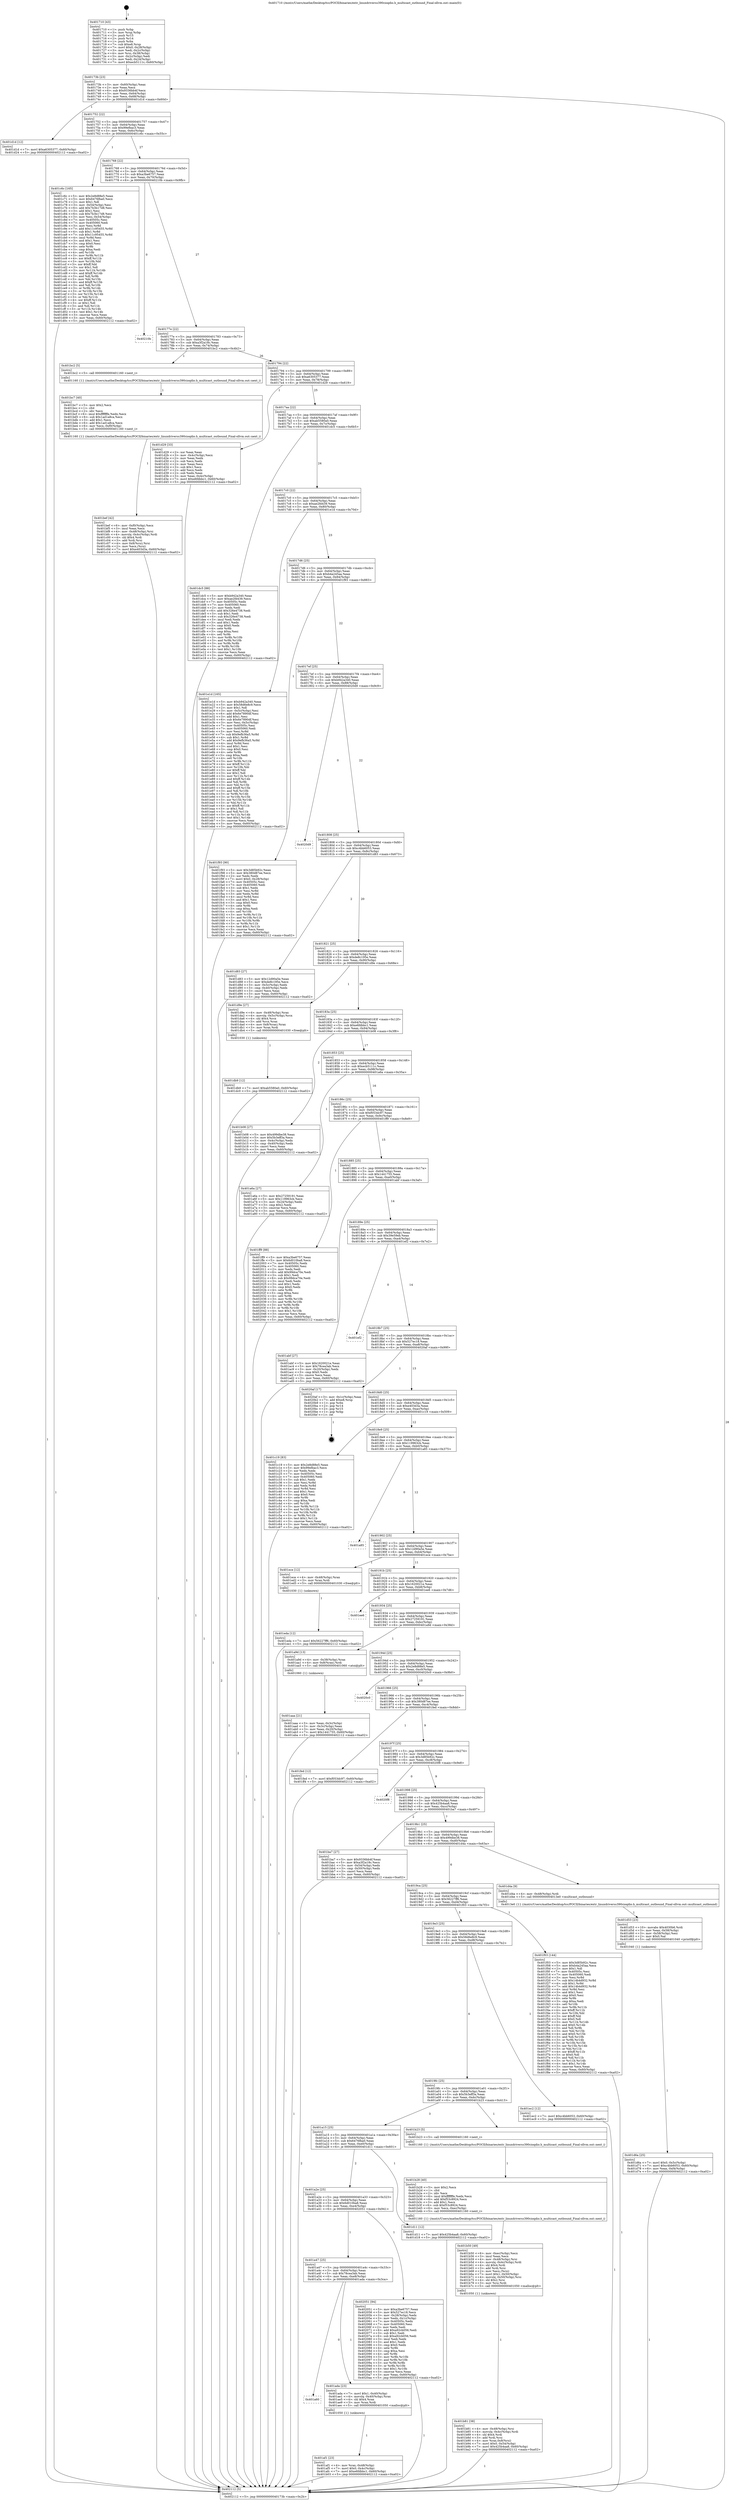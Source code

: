 digraph "0x401710" {
  label = "0x401710 (/mnt/c/Users/mathe/Desktop/tcc/POCII/binaries/extr_linuxdriverss390cioqdio.h_multicast_outbound_Final-ollvm.out::main(0))"
  labelloc = "t"
  node[shape=record]

  Entry [label="",width=0.3,height=0.3,shape=circle,fillcolor=black,style=filled]
  "0x40173b" [label="{
     0x40173b [23]\l
     | [instrs]\l
     &nbsp;&nbsp;0x40173b \<+3\>: mov -0x60(%rbp),%eax\l
     &nbsp;&nbsp;0x40173e \<+2\>: mov %eax,%ecx\l
     &nbsp;&nbsp;0x401740 \<+6\>: sub $0x9336bb4f,%ecx\l
     &nbsp;&nbsp;0x401746 \<+3\>: mov %eax,-0x64(%rbp)\l
     &nbsp;&nbsp;0x401749 \<+3\>: mov %ecx,-0x68(%rbp)\l
     &nbsp;&nbsp;0x40174c \<+6\>: je 0000000000401d1d \<main+0x60d\>\l
  }"]
  "0x401d1d" [label="{
     0x401d1d [12]\l
     | [instrs]\l
     &nbsp;&nbsp;0x401d1d \<+7\>: movl $0xa6305377,-0x60(%rbp)\l
     &nbsp;&nbsp;0x401d24 \<+5\>: jmp 0000000000402112 \<main+0xa02\>\l
  }"]
  "0x401752" [label="{
     0x401752 [22]\l
     | [instrs]\l
     &nbsp;&nbsp;0x401752 \<+5\>: jmp 0000000000401757 \<main+0x47\>\l
     &nbsp;&nbsp;0x401757 \<+3\>: mov -0x64(%rbp),%eax\l
     &nbsp;&nbsp;0x40175a \<+5\>: sub $0x99efbac3,%eax\l
     &nbsp;&nbsp;0x40175f \<+3\>: mov %eax,-0x6c(%rbp)\l
     &nbsp;&nbsp;0x401762 \<+6\>: je 0000000000401c6c \<main+0x55c\>\l
  }"]
  Exit [label="",width=0.3,height=0.3,shape=circle,fillcolor=black,style=filled,peripheries=2]
  "0x401c6c" [label="{
     0x401c6c [165]\l
     | [instrs]\l
     &nbsp;&nbsp;0x401c6c \<+5\>: mov $0x2e8d88e5,%eax\l
     &nbsp;&nbsp;0x401c71 \<+5\>: mov $0x6476fba0,%ecx\l
     &nbsp;&nbsp;0x401c76 \<+2\>: mov $0x1,%dl\l
     &nbsp;&nbsp;0x401c78 \<+3\>: mov -0x54(%rbp),%esi\l
     &nbsp;&nbsp;0x401c7b \<+6\>: add $0x7b3b17d8,%esi\l
     &nbsp;&nbsp;0x401c81 \<+3\>: add $0x1,%esi\l
     &nbsp;&nbsp;0x401c84 \<+6\>: sub $0x7b3b17d8,%esi\l
     &nbsp;&nbsp;0x401c8a \<+3\>: mov %esi,-0x54(%rbp)\l
     &nbsp;&nbsp;0x401c8d \<+7\>: mov 0x40505c,%esi\l
     &nbsp;&nbsp;0x401c94 \<+7\>: mov 0x405060,%edi\l
     &nbsp;&nbsp;0x401c9b \<+3\>: mov %esi,%r8d\l
     &nbsp;&nbsp;0x401c9e \<+7\>: add $0x11c95455,%r8d\l
     &nbsp;&nbsp;0x401ca5 \<+4\>: sub $0x1,%r8d\l
     &nbsp;&nbsp;0x401ca9 \<+7\>: sub $0x11c95455,%r8d\l
     &nbsp;&nbsp;0x401cb0 \<+4\>: imul %r8d,%esi\l
     &nbsp;&nbsp;0x401cb4 \<+3\>: and $0x1,%esi\l
     &nbsp;&nbsp;0x401cb7 \<+3\>: cmp $0x0,%esi\l
     &nbsp;&nbsp;0x401cba \<+4\>: sete %r9b\l
     &nbsp;&nbsp;0x401cbe \<+3\>: cmp $0xa,%edi\l
     &nbsp;&nbsp;0x401cc1 \<+4\>: setl %r10b\l
     &nbsp;&nbsp;0x401cc5 \<+3\>: mov %r9b,%r11b\l
     &nbsp;&nbsp;0x401cc8 \<+4\>: xor $0xff,%r11b\l
     &nbsp;&nbsp;0x401ccc \<+3\>: mov %r10b,%bl\l
     &nbsp;&nbsp;0x401ccf \<+3\>: xor $0xff,%bl\l
     &nbsp;&nbsp;0x401cd2 \<+3\>: xor $0x1,%dl\l
     &nbsp;&nbsp;0x401cd5 \<+3\>: mov %r11b,%r14b\l
     &nbsp;&nbsp;0x401cd8 \<+4\>: and $0xff,%r14b\l
     &nbsp;&nbsp;0x401cdc \<+3\>: and %dl,%r9b\l
     &nbsp;&nbsp;0x401cdf \<+3\>: mov %bl,%r15b\l
     &nbsp;&nbsp;0x401ce2 \<+4\>: and $0xff,%r15b\l
     &nbsp;&nbsp;0x401ce6 \<+3\>: and %dl,%r10b\l
     &nbsp;&nbsp;0x401ce9 \<+3\>: or %r9b,%r14b\l
     &nbsp;&nbsp;0x401cec \<+3\>: or %r10b,%r15b\l
     &nbsp;&nbsp;0x401cef \<+3\>: xor %r15b,%r14b\l
     &nbsp;&nbsp;0x401cf2 \<+3\>: or %bl,%r11b\l
     &nbsp;&nbsp;0x401cf5 \<+4\>: xor $0xff,%r11b\l
     &nbsp;&nbsp;0x401cf9 \<+3\>: or $0x1,%dl\l
     &nbsp;&nbsp;0x401cfc \<+3\>: and %dl,%r11b\l
     &nbsp;&nbsp;0x401cff \<+3\>: or %r11b,%r14b\l
     &nbsp;&nbsp;0x401d02 \<+4\>: test $0x1,%r14b\l
     &nbsp;&nbsp;0x401d06 \<+3\>: cmovne %ecx,%eax\l
     &nbsp;&nbsp;0x401d09 \<+3\>: mov %eax,-0x60(%rbp)\l
     &nbsp;&nbsp;0x401d0c \<+5\>: jmp 0000000000402112 \<main+0xa02\>\l
  }"]
  "0x401768" [label="{
     0x401768 [22]\l
     | [instrs]\l
     &nbsp;&nbsp;0x401768 \<+5\>: jmp 000000000040176d \<main+0x5d\>\l
     &nbsp;&nbsp;0x40176d \<+3\>: mov -0x64(%rbp),%eax\l
     &nbsp;&nbsp;0x401770 \<+5\>: sub $0xa3be6757,%eax\l
     &nbsp;&nbsp;0x401775 \<+3\>: mov %eax,-0x70(%rbp)\l
     &nbsp;&nbsp;0x401778 \<+6\>: je 000000000040210b \<main+0x9fb\>\l
  }"]
  "0x401eda" [label="{
     0x401eda [12]\l
     | [instrs]\l
     &nbsp;&nbsp;0x401eda \<+7\>: movl $0x56227ff6,-0x60(%rbp)\l
     &nbsp;&nbsp;0x401ee1 \<+5\>: jmp 0000000000402112 \<main+0xa02\>\l
  }"]
  "0x40210b" [label="{
     0x40210b\l
  }", style=dashed]
  "0x40177e" [label="{
     0x40177e [22]\l
     | [instrs]\l
     &nbsp;&nbsp;0x40177e \<+5\>: jmp 0000000000401783 \<main+0x73\>\l
     &nbsp;&nbsp;0x401783 \<+3\>: mov -0x64(%rbp),%eax\l
     &nbsp;&nbsp;0x401786 \<+5\>: sub $0xa3f2a18c,%eax\l
     &nbsp;&nbsp;0x40178b \<+3\>: mov %eax,-0x74(%rbp)\l
     &nbsp;&nbsp;0x40178e \<+6\>: je 0000000000401bc2 \<main+0x4b2\>\l
  }"]
  "0x401db9" [label="{
     0x401db9 [12]\l
     | [instrs]\l
     &nbsp;&nbsp;0x401db9 \<+7\>: movl $0xab5580a0,-0x60(%rbp)\l
     &nbsp;&nbsp;0x401dc0 \<+5\>: jmp 0000000000402112 \<main+0xa02\>\l
  }"]
  "0x401bc2" [label="{
     0x401bc2 [5]\l
     | [instrs]\l
     &nbsp;&nbsp;0x401bc2 \<+5\>: call 0000000000401160 \<next_i\>\l
     | [calls]\l
     &nbsp;&nbsp;0x401160 \{1\} (/mnt/c/Users/mathe/Desktop/tcc/POCII/binaries/extr_linuxdriverss390cioqdio.h_multicast_outbound_Final-ollvm.out::next_i)\l
  }"]
  "0x401794" [label="{
     0x401794 [22]\l
     | [instrs]\l
     &nbsp;&nbsp;0x401794 \<+5\>: jmp 0000000000401799 \<main+0x89\>\l
     &nbsp;&nbsp;0x401799 \<+3\>: mov -0x64(%rbp),%eax\l
     &nbsp;&nbsp;0x40179c \<+5\>: sub $0xa6305377,%eax\l
     &nbsp;&nbsp;0x4017a1 \<+3\>: mov %eax,-0x78(%rbp)\l
     &nbsp;&nbsp;0x4017a4 \<+6\>: je 0000000000401d29 \<main+0x619\>\l
  }"]
  "0x401d6a" [label="{
     0x401d6a [25]\l
     | [instrs]\l
     &nbsp;&nbsp;0x401d6a \<+7\>: movl $0x0,-0x5c(%rbp)\l
     &nbsp;&nbsp;0x401d71 \<+7\>: movl $0xc4bb6053,-0x60(%rbp)\l
     &nbsp;&nbsp;0x401d78 \<+6\>: mov %eax,-0xf4(%rbp)\l
     &nbsp;&nbsp;0x401d7e \<+5\>: jmp 0000000000402112 \<main+0xa02\>\l
  }"]
  "0x401d29" [label="{
     0x401d29 [33]\l
     | [instrs]\l
     &nbsp;&nbsp;0x401d29 \<+2\>: xor %eax,%eax\l
     &nbsp;&nbsp;0x401d2b \<+3\>: mov -0x4c(%rbp),%ecx\l
     &nbsp;&nbsp;0x401d2e \<+2\>: mov %eax,%edx\l
     &nbsp;&nbsp;0x401d30 \<+2\>: sub %ecx,%edx\l
     &nbsp;&nbsp;0x401d32 \<+2\>: mov %eax,%ecx\l
     &nbsp;&nbsp;0x401d34 \<+3\>: sub $0x1,%ecx\l
     &nbsp;&nbsp;0x401d37 \<+2\>: add %ecx,%edx\l
     &nbsp;&nbsp;0x401d39 \<+2\>: sub %edx,%eax\l
     &nbsp;&nbsp;0x401d3b \<+3\>: mov %eax,-0x4c(%rbp)\l
     &nbsp;&nbsp;0x401d3e \<+7\>: movl $0xe6fdbbc1,-0x60(%rbp)\l
     &nbsp;&nbsp;0x401d45 \<+5\>: jmp 0000000000402112 \<main+0xa02\>\l
  }"]
  "0x4017aa" [label="{
     0x4017aa [22]\l
     | [instrs]\l
     &nbsp;&nbsp;0x4017aa \<+5\>: jmp 00000000004017af \<main+0x9f\>\l
     &nbsp;&nbsp;0x4017af \<+3\>: mov -0x64(%rbp),%eax\l
     &nbsp;&nbsp;0x4017b2 \<+5\>: sub $0xab5580a0,%eax\l
     &nbsp;&nbsp;0x4017b7 \<+3\>: mov %eax,-0x7c(%rbp)\l
     &nbsp;&nbsp;0x4017ba \<+6\>: je 0000000000401dc5 \<main+0x6b5\>\l
  }"]
  "0x401d53" [label="{
     0x401d53 [23]\l
     | [instrs]\l
     &nbsp;&nbsp;0x401d53 \<+10\>: movabs $0x4030b6,%rdi\l
     &nbsp;&nbsp;0x401d5d \<+3\>: mov %eax,-0x58(%rbp)\l
     &nbsp;&nbsp;0x401d60 \<+3\>: mov -0x58(%rbp),%esi\l
     &nbsp;&nbsp;0x401d63 \<+2\>: mov $0x0,%al\l
     &nbsp;&nbsp;0x401d65 \<+5\>: call 0000000000401040 \<printf@plt\>\l
     | [calls]\l
     &nbsp;&nbsp;0x401040 \{1\} (unknown)\l
  }"]
  "0x401dc5" [label="{
     0x401dc5 [88]\l
     | [instrs]\l
     &nbsp;&nbsp;0x401dc5 \<+5\>: mov $0xb942a340,%eax\l
     &nbsp;&nbsp;0x401dca \<+5\>: mov $0xae2fd439,%ecx\l
     &nbsp;&nbsp;0x401dcf \<+7\>: mov 0x40505c,%edx\l
     &nbsp;&nbsp;0x401dd6 \<+7\>: mov 0x405060,%esi\l
     &nbsp;&nbsp;0x401ddd \<+2\>: mov %edx,%edi\l
     &nbsp;&nbsp;0x401ddf \<+6\>: add $0x326e4738,%edi\l
     &nbsp;&nbsp;0x401de5 \<+3\>: sub $0x1,%edi\l
     &nbsp;&nbsp;0x401de8 \<+6\>: sub $0x326e4738,%edi\l
     &nbsp;&nbsp;0x401dee \<+3\>: imul %edi,%edx\l
     &nbsp;&nbsp;0x401df1 \<+3\>: and $0x1,%edx\l
     &nbsp;&nbsp;0x401df4 \<+3\>: cmp $0x0,%edx\l
     &nbsp;&nbsp;0x401df7 \<+4\>: sete %r8b\l
     &nbsp;&nbsp;0x401dfb \<+3\>: cmp $0xa,%esi\l
     &nbsp;&nbsp;0x401dfe \<+4\>: setl %r9b\l
     &nbsp;&nbsp;0x401e02 \<+3\>: mov %r8b,%r10b\l
     &nbsp;&nbsp;0x401e05 \<+3\>: and %r9b,%r10b\l
     &nbsp;&nbsp;0x401e08 \<+3\>: xor %r9b,%r8b\l
     &nbsp;&nbsp;0x401e0b \<+3\>: or %r8b,%r10b\l
     &nbsp;&nbsp;0x401e0e \<+4\>: test $0x1,%r10b\l
     &nbsp;&nbsp;0x401e12 \<+3\>: cmovne %ecx,%eax\l
     &nbsp;&nbsp;0x401e15 \<+3\>: mov %eax,-0x60(%rbp)\l
     &nbsp;&nbsp;0x401e18 \<+5\>: jmp 0000000000402112 \<main+0xa02\>\l
  }"]
  "0x4017c0" [label="{
     0x4017c0 [22]\l
     | [instrs]\l
     &nbsp;&nbsp;0x4017c0 \<+5\>: jmp 00000000004017c5 \<main+0xb5\>\l
     &nbsp;&nbsp;0x4017c5 \<+3\>: mov -0x64(%rbp),%eax\l
     &nbsp;&nbsp;0x4017c8 \<+5\>: sub $0xae2fd439,%eax\l
     &nbsp;&nbsp;0x4017cd \<+3\>: mov %eax,-0x80(%rbp)\l
     &nbsp;&nbsp;0x4017d0 \<+6\>: je 0000000000401e1d \<main+0x70d\>\l
  }"]
  "0x401bef" [label="{
     0x401bef [42]\l
     | [instrs]\l
     &nbsp;&nbsp;0x401bef \<+6\>: mov -0xf0(%rbp),%ecx\l
     &nbsp;&nbsp;0x401bf5 \<+3\>: imul %eax,%ecx\l
     &nbsp;&nbsp;0x401bf8 \<+4\>: mov -0x48(%rbp),%rsi\l
     &nbsp;&nbsp;0x401bfc \<+4\>: movslq -0x4c(%rbp),%rdi\l
     &nbsp;&nbsp;0x401c00 \<+4\>: shl $0x4,%rdi\l
     &nbsp;&nbsp;0x401c04 \<+3\>: add %rdi,%rsi\l
     &nbsp;&nbsp;0x401c07 \<+4\>: mov 0x8(%rsi),%rsi\l
     &nbsp;&nbsp;0x401c0b \<+2\>: mov %ecx,(%rsi)\l
     &nbsp;&nbsp;0x401c0d \<+7\>: movl $0xe403d3a,-0x60(%rbp)\l
     &nbsp;&nbsp;0x401c14 \<+5\>: jmp 0000000000402112 \<main+0xa02\>\l
  }"]
  "0x401e1d" [label="{
     0x401e1d [165]\l
     | [instrs]\l
     &nbsp;&nbsp;0x401e1d \<+5\>: mov $0xb942a340,%eax\l
     &nbsp;&nbsp;0x401e22 \<+5\>: mov $0x58d6e8c9,%ecx\l
     &nbsp;&nbsp;0x401e27 \<+2\>: mov $0x1,%dl\l
     &nbsp;&nbsp;0x401e29 \<+3\>: mov -0x5c(%rbp),%esi\l
     &nbsp;&nbsp;0x401e2c \<+6\>: add $0x6e7890df,%esi\l
     &nbsp;&nbsp;0x401e32 \<+3\>: add $0x1,%esi\l
     &nbsp;&nbsp;0x401e35 \<+6\>: sub $0x6e7890df,%esi\l
     &nbsp;&nbsp;0x401e3b \<+3\>: mov %esi,-0x5c(%rbp)\l
     &nbsp;&nbsp;0x401e3e \<+7\>: mov 0x40505c,%esi\l
     &nbsp;&nbsp;0x401e45 \<+7\>: mov 0x405060,%edi\l
     &nbsp;&nbsp;0x401e4c \<+3\>: mov %esi,%r8d\l
     &nbsp;&nbsp;0x401e4f \<+7\>: sub $0x9efb36a5,%r8d\l
     &nbsp;&nbsp;0x401e56 \<+4\>: sub $0x1,%r8d\l
     &nbsp;&nbsp;0x401e5a \<+7\>: add $0x9efb36a5,%r8d\l
     &nbsp;&nbsp;0x401e61 \<+4\>: imul %r8d,%esi\l
     &nbsp;&nbsp;0x401e65 \<+3\>: and $0x1,%esi\l
     &nbsp;&nbsp;0x401e68 \<+3\>: cmp $0x0,%esi\l
     &nbsp;&nbsp;0x401e6b \<+4\>: sete %r9b\l
     &nbsp;&nbsp;0x401e6f \<+3\>: cmp $0xa,%edi\l
     &nbsp;&nbsp;0x401e72 \<+4\>: setl %r10b\l
     &nbsp;&nbsp;0x401e76 \<+3\>: mov %r9b,%r11b\l
     &nbsp;&nbsp;0x401e79 \<+4\>: xor $0xff,%r11b\l
     &nbsp;&nbsp;0x401e7d \<+3\>: mov %r10b,%bl\l
     &nbsp;&nbsp;0x401e80 \<+3\>: xor $0xff,%bl\l
     &nbsp;&nbsp;0x401e83 \<+3\>: xor $0x1,%dl\l
     &nbsp;&nbsp;0x401e86 \<+3\>: mov %r11b,%r14b\l
     &nbsp;&nbsp;0x401e89 \<+4\>: and $0xff,%r14b\l
     &nbsp;&nbsp;0x401e8d \<+3\>: and %dl,%r9b\l
     &nbsp;&nbsp;0x401e90 \<+3\>: mov %bl,%r15b\l
     &nbsp;&nbsp;0x401e93 \<+4\>: and $0xff,%r15b\l
     &nbsp;&nbsp;0x401e97 \<+3\>: and %dl,%r10b\l
     &nbsp;&nbsp;0x401e9a \<+3\>: or %r9b,%r14b\l
     &nbsp;&nbsp;0x401e9d \<+3\>: or %r10b,%r15b\l
     &nbsp;&nbsp;0x401ea0 \<+3\>: xor %r15b,%r14b\l
     &nbsp;&nbsp;0x401ea3 \<+3\>: or %bl,%r11b\l
     &nbsp;&nbsp;0x401ea6 \<+4\>: xor $0xff,%r11b\l
     &nbsp;&nbsp;0x401eaa \<+3\>: or $0x1,%dl\l
     &nbsp;&nbsp;0x401ead \<+3\>: and %dl,%r11b\l
     &nbsp;&nbsp;0x401eb0 \<+3\>: or %r11b,%r14b\l
     &nbsp;&nbsp;0x401eb3 \<+4\>: test $0x1,%r14b\l
     &nbsp;&nbsp;0x401eb7 \<+3\>: cmovne %ecx,%eax\l
     &nbsp;&nbsp;0x401eba \<+3\>: mov %eax,-0x60(%rbp)\l
     &nbsp;&nbsp;0x401ebd \<+5\>: jmp 0000000000402112 \<main+0xa02\>\l
  }"]
  "0x4017d6" [label="{
     0x4017d6 [25]\l
     | [instrs]\l
     &nbsp;&nbsp;0x4017d6 \<+5\>: jmp 00000000004017db \<main+0xcb\>\l
     &nbsp;&nbsp;0x4017db \<+3\>: mov -0x64(%rbp),%eax\l
     &nbsp;&nbsp;0x4017de \<+5\>: sub $0xb4a245aa,%eax\l
     &nbsp;&nbsp;0x4017e3 \<+6\>: mov %eax,-0x84(%rbp)\l
     &nbsp;&nbsp;0x4017e9 \<+6\>: je 0000000000401f93 \<main+0x883\>\l
  }"]
  "0x401bc7" [label="{
     0x401bc7 [40]\l
     | [instrs]\l
     &nbsp;&nbsp;0x401bc7 \<+5\>: mov $0x2,%ecx\l
     &nbsp;&nbsp;0x401bcc \<+1\>: cltd\l
     &nbsp;&nbsp;0x401bcd \<+2\>: idiv %ecx\l
     &nbsp;&nbsp;0x401bcf \<+6\>: imul $0xfffffffe,%edx,%ecx\l
     &nbsp;&nbsp;0x401bd5 \<+6\>: sub $0x1ad1a8ca,%ecx\l
     &nbsp;&nbsp;0x401bdb \<+3\>: add $0x1,%ecx\l
     &nbsp;&nbsp;0x401bde \<+6\>: add $0x1ad1a8ca,%ecx\l
     &nbsp;&nbsp;0x401be4 \<+6\>: mov %ecx,-0xf0(%rbp)\l
     &nbsp;&nbsp;0x401bea \<+5\>: call 0000000000401160 \<next_i\>\l
     | [calls]\l
     &nbsp;&nbsp;0x401160 \{1\} (/mnt/c/Users/mathe/Desktop/tcc/POCII/binaries/extr_linuxdriverss390cioqdio.h_multicast_outbound_Final-ollvm.out::next_i)\l
  }"]
  "0x401f93" [label="{
     0x401f93 [90]\l
     | [instrs]\l
     &nbsp;&nbsp;0x401f93 \<+5\>: mov $0x3d85b92c,%eax\l
     &nbsp;&nbsp;0x401f98 \<+5\>: mov $0x380d87ee,%ecx\l
     &nbsp;&nbsp;0x401f9d \<+2\>: xor %edx,%edx\l
     &nbsp;&nbsp;0x401f9f \<+7\>: movl $0x0,-0x28(%rbp)\l
     &nbsp;&nbsp;0x401fa6 \<+7\>: mov 0x40505c,%esi\l
     &nbsp;&nbsp;0x401fad \<+7\>: mov 0x405060,%edi\l
     &nbsp;&nbsp;0x401fb4 \<+3\>: sub $0x1,%edx\l
     &nbsp;&nbsp;0x401fb7 \<+3\>: mov %esi,%r8d\l
     &nbsp;&nbsp;0x401fba \<+3\>: add %edx,%r8d\l
     &nbsp;&nbsp;0x401fbd \<+4\>: imul %r8d,%esi\l
     &nbsp;&nbsp;0x401fc1 \<+3\>: and $0x1,%esi\l
     &nbsp;&nbsp;0x401fc4 \<+3\>: cmp $0x0,%esi\l
     &nbsp;&nbsp;0x401fc7 \<+4\>: sete %r9b\l
     &nbsp;&nbsp;0x401fcb \<+3\>: cmp $0xa,%edi\l
     &nbsp;&nbsp;0x401fce \<+4\>: setl %r10b\l
     &nbsp;&nbsp;0x401fd2 \<+3\>: mov %r9b,%r11b\l
     &nbsp;&nbsp;0x401fd5 \<+3\>: and %r10b,%r11b\l
     &nbsp;&nbsp;0x401fd8 \<+3\>: xor %r10b,%r9b\l
     &nbsp;&nbsp;0x401fdb \<+3\>: or %r9b,%r11b\l
     &nbsp;&nbsp;0x401fde \<+4\>: test $0x1,%r11b\l
     &nbsp;&nbsp;0x401fe2 \<+3\>: cmovne %ecx,%eax\l
     &nbsp;&nbsp;0x401fe5 \<+3\>: mov %eax,-0x60(%rbp)\l
     &nbsp;&nbsp;0x401fe8 \<+5\>: jmp 0000000000402112 \<main+0xa02\>\l
  }"]
  "0x4017ef" [label="{
     0x4017ef [25]\l
     | [instrs]\l
     &nbsp;&nbsp;0x4017ef \<+5\>: jmp 00000000004017f4 \<main+0xe4\>\l
     &nbsp;&nbsp;0x4017f4 \<+3\>: mov -0x64(%rbp),%eax\l
     &nbsp;&nbsp;0x4017f7 \<+5\>: sub $0xb942a340,%eax\l
     &nbsp;&nbsp;0x4017fc \<+6\>: mov %eax,-0x88(%rbp)\l
     &nbsp;&nbsp;0x401802 \<+6\>: je 00000000004020d9 \<main+0x9c9\>\l
  }"]
  "0x401b81" [label="{
     0x401b81 [38]\l
     | [instrs]\l
     &nbsp;&nbsp;0x401b81 \<+4\>: mov -0x48(%rbp),%rsi\l
     &nbsp;&nbsp;0x401b85 \<+4\>: movslq -0x4c(%rbp),%rdi\l
     &nbsp;&nbsp;0x401b89 \<+4\>: shl $0x4,%rdi\l
     &nbsp;&nbsp;0x401b8d \<+3\>: add %rdi,%rsi\l
     &nbsp;&nbsp;0x401b90 \<+4\>: mov %rax,0x8(%rsi)\l
     &nbsp;&nbsp;0x401b94 \<+7\>: movl $0x0,-0x54(%rbp)\l
     &nbsp;&nbsp;0x401b9b \<+7\>: movl $0x425b4aa8,-0x60(%rbp)\l
     &nbsp;&nbsp;0x401ba2 \<+5\>: jmp 0000000000402112 \<main+0xa02\>\l
  }"]
  "0x4020d9" [label="{
     0x4020d9\l
  }", style=dashed]
  "0x401808" [label="{
     0x401808 [25]\l
     | [instrs]\l
     &nbsp;&nbsp;0x401808 \<+5\>: jmp 000000000040180d \<main+0xfd\>\l
     &nbsp;&nbsp;0x40180d \<+3\>: mov -0x64(%rbp),%eax\l
     &nbsp;&nbsp;0x401810 \<+5\>: sub $0xc4bb6053,%eax\l
     &nbsp;&nbsp;0x401815 \<+6\>: mov %eax,-0x8c(%rbp)\l
     &nbsp;&nbsp;0x40181b \<+6\>: je 0000000000401d83 \<main+0x673\>\l
  }"]
  "0x401b50" [label="{
     0x401b50 [49]\l
     | [instrs]\l
     &nbsp;&nbsp;0x401b50 \<+6\>: mov -0xec(%rbp),%ecx\l
     &nbsp;&nbsp;0x401b56 \<+3\>: imul %eax,%ecx\l
     &nbsp;&nbsp;0x401b59 \<+4\>: mov -0x48(%rbp),%rsi\l
     &nbsp;&nbsp;0x401b5d \<+4\>: movslq -0x4c(%rbp),%rdi\l
     &nbsp;&nbsp;0x401b61 \<+4\>: shl $0x4,%rdi\l
     &nbsp;&nbsp;0x401b65 \<+3\>: add %rdi,%rsi\l
     &nbsp;&nbsp;0x401b68 \<+2\>: mov %ecx,(%rsi)\l
     &nbsp;&nbsp;0x401b6a \<+7\>: movl $0x1,-0x50(%rbp)\l
     &nbsp;&nbsp;0x401b71 \<+4\>: movslq -0x50(%rbp),%rsi\l
     &nbsp;&nbsp;0x401b75 \<+4\>: shl $0x2,%rsi\l
     &nbsp;&nbsp;0x401b79 \<+3\>: mov %rsi,%rdi\l
     &nbsp;&nbsp;0x401b7c \<+5\>: call 0000000000401050 \<malloc@plt\>\l
     | [calls]\l
     &nbsp;&nbsp;0x401050 \{1\} (unknown)\l
  }"]
  "0x401d83" [label="{
     0x401d83 [27]\l
     | [instrs]\l
     &nbsp;&nbsp;0x401d83 \<+5\>: mov $0x12d90a5e,%eax\l
     &nbsp;&nbsp;0x401d88 \<+5\>: mov $0xde8c195e,%ecx\l
     &nbsp;&nbsp;0x401d8d \<+3\>: mov -0x5c(%rbp),%edx\l
     &nbsp;&nbsp;0x401d90 \<+3\>: cmp -0x40(%rbp),%edx\l
     &nbsp;&nbsp;0x401d93 \<+3\>: cmovl %ecx,%eax\l
     &nbsp;&nbsp;0x401d96 \<+3\>: mov %eax,-0x60(%rbp)\l
     &nbsp;&nbsp;0x401d99 \<+5\>: jmp 0000000000402112 \<main+0xa02\>\l
  }"]
  "0x401821" [label="{
     0x401821 [25]\l
     | [instrs]\l
     &nbsp;&nbsp;0x401821 \<+5\>: jmp 0000000000401826 \<main+0x116\>\l
     &nbsp;&nbsp;0x401826 \<+3\>: mov -0x64(%rbp),%eax\l
     &nbsp;&nbsp;0x401829 \<+5\>: sub $0xde8c195e,%eax\l
     &nbsp;&nbsp;0x40182e \<+6\>: mov %eax,-0x90(%rbp)\l
     &nbsp;&nbsp;0x401834 \<+6\>: je 0000000000401d9e \<main+0x68e\>\l
  }"]
  "0x401b28" [label="{
     0x401b28 [40]\l
     | [instrs]\l
     &nbsp;&nbsp;0x401b28 \<+5\>: mov $0x2,%ecx\l
     &nbsp;&nbsp;0x401b2d \<+1\>: cltd\l
     &nbsp;&nbsp;0x401b2e \<+2\>: idiv %ecx\l
     &nbsp;&nbsp;0x401b30 \<+6\>: imul $0xfffffffe,%edx,%ecx\l
     &nbsp;&nbsp;0x401b36 \<+6\>: add $0xf53c8924,%ecx\l
     &nbsp;&nbsp;0x401b3c \<+3\>: add $0x1,%ecx\l
     &nbsp;&nbsp;0x401b3f \<+6\>: sub $0xf53c8924,%ecx\l
     &nbsp;&nbsp;0x401b45 \<+6\>: mov %ecx,-0xec(%rbp)\l
     &nbsp;&nbsp;0x401b4b \<+5\>: call 0000000000401160 \<next_i\>\l
     | [calls]\l
     &nbsp;&nbsp;0x401160 \{1\} (/mnt/c/Users/mathe/Desktop/tcc/POCII/binaries/extr_linuxdriverss390cioqdio.h_multicast_outbound_Final-ollvm.out::next_i)\l
  }"]
  "0x401d9e" [label="{
     0x401d9e [27]\l
     | [instrs]\l
     &nbsp;&nbsp;0x401d9e \<+4\>: mov -0x48(%rbp),%rax\l
     &nbsp;&nbsp;0x401da2 \<+4\>: movslq -0x5c(%rbp),%rcx\l
     &nbsp;&nbsp;0x401da6 \<+4\>: shl $0x4,%rcx\l
     &nbsp;&nbsp;0x401daa \<+3\>: add %rcx,%rax\l
     &nbsp;&nbsp;0x401dad \<+4\>: mov 0x8(%rax),%rax\l
     &nbsp;&nbsp;0x401db1 \<+3\>: mov %rax,%rdi\l
     &nbsp;&nbsp;0x401db4 \<+5\>: call 0000000000401030 \<free@plt\>\l
     | [calls]\l
     &nbsp;&nbsp;0x401030 \{1\} (unknown)\l
  }"]
  "0x40183a" [label="{
     0x40183a [25]\l
     | [instrs]\l
     &nbsp;&nbsp;0x40183a \<+5\>: jmp 000000000040183f \<main+0x12f\>\l
     &nbsp;&nbsp;0x40183f \<+3\>: mov -0x64(%rbp),%eax\l
     &nbsp;&nbsp;0x401842 \<+5\>: sub $0xe6fdbbc1,%eax\l
     &nbsp;&nbsp;0x401847 \<+6\>: mov %eax,-0x94(%rbp)\l
     &nbsp;&nbsp;0x40184d \<+6\>: je 0000000000401b08 \<main+0x3f8\>\l
  }"]
  "0x401af1" [label="{
     0x401af1 [23]\l
     | [instrs]\l
     &nbsp;&nbsp;0x401af1 \<+4\>: mov %rax,-0x48(%rbp)\l
     &nbsp;&nbsp;0x401af5 \<+7\>: movl $0x0,-0x4c(%rbp)\l
     &nbsp;&nbsp;0x401afc \<+7\>: movl $0xe6fdbbc1,-0x60(%rbp)\l
     &nbsp;&nbsp;0x401b03 \<+5\>: jmp 0000000000402112 \<main+0xa02\>\l
  }"]
  "0x401b08" [label="{
     0x401b08 [27]\l
     | [instrs]\l
     &nbsp;&nbsp;0x401b08 \<+5\>: mov $0x499dbe38,%eax\l
     &nbsp;&nbsp;0x401b0d \<+5\>: mov $0x5b3eff3a,%ecx\l
     &nbsp;&nbsp;0x401b12 \<+3\>: mov -0x4c(%rbp),%edx\l
     &nbsp;&nbsp;0x401b15 \<+3\>: cmp -0x40(%rbp),%edx\l
     &nbsp;&nbsp;0x401b18 \<+3\>: cmovl %ecx,%eax\l
     &nbsp;&nbsp;0x401b1b \<+3\>: mov %eax,-0x60(%rbp)\l
     &nbsp;&nbsp;0x401b1e \<+5\>: jmp 0000000000402112 \<main+0xa02\>\l
  }"]
  "0x401853" [label="{
     0x401853 [25]\l
     | [instrs]\l
     &nbsp;&nbsp;0x401853 \<+5\>: jmp 0000000000401858 \<main+0x148\>\l
     &nbsp;&nbsp;0x401858 \<+3\>: mov -0x64(%rbp),%eax\l
     &nbsp;&nbsp;0x40185b \<+5\>: sub $0xecb5111c,%eax\l
     &nbsp;&nbsp;0x401860 \<+6\>: mov %eax,-0x98(%rbp)\l
     &nbsp;&nbsp;0x401866 \<+6\>: je 0000000000401a6a \<main+0x35a\>\l
  }"]
  "0x401a60" [label="{
     0x401a60\l
  }", style=dashed]
  "0x401a6a" [label="{
     0x401a6a [27]\l
     | [instrs]\l
     &nbsp;&nbsp;0x401a6a \<+5\>: mov $0x27259191,%eax\l
     &nbsp;&nbsp;0x401a6f \<+5\>: mov $0x119963cb,%ecx\l
     &nbsp;&nbsp;0x401a74 \<+3\>: mov -0x24(%rbp),%edx\l
     &nbsp;&nbsp;0x401a77 \<+3\>: cmp $0x2,%edx\l
     &nbsp;&nbsp;0x401a7a \<+3\>: cmovne %ecx,%eax\l
     &nbsp;&nbsp;0x401a7d \<+3\>: mov %eax,-0x60(%rbp)\l
     &nbsp;&nbsp;0x401a80 \<+5\>: jmp 0000000000402112 \<main+0xa02\>\l
  }"]
  "0x40186c" [label="{
     0x40186c [25]\l
     | [instrs]\l
     &nbsp;&nbsp;0x40186c \<+5\>: jmp 0000000000401871 \<main+0x161\>\l
     &nbsp;&nbsp;0x401871 \<+3\>: mov -0x64(%rbp),%eax\l
     &nbsp;&nbsp;0x401874 \<+5\>: sub $0xf053dc97,%eax\l
     &nbsp;&nbsp;0x401879 \<+6\>: mov %eax,-0x9c(%rbp)\l
     &nbsp;&nbsp;0x40187f \<+6\>: je 0000000000401ff9 \<main+0x8e9\>\l
  }"]
  "0x402112" [label="{
     0x402112 [5]\l
     | [instrs]\l
     &nbsp;&nbsp;0x402112 \<+5\>: jmp 000000000040173b \<main+0x2b\>\l
  }"]
  "0x401710" [label="{
     0x401710 [43]\l
     | [instrs]\l
     &nbsp;&nbsp;0x401710 \<+1\>: push %rbp\l
     &nbsp;&nbsp;0x401711 \<+3\>: mov %rsp,%rbp\l
     &nbsp;&nbsp;0x401714 \<+2\>: push %r15\l
     &nbsp;&nbsp;0x401716 \<+2\>: push %r14\l
     &nbsp;&nbsp;0x401718 \<+1\>: push %rbx\l
     &nbsp;&nbsp;0x401719 \<+7\>: sub $0xe8,%rsp\l
     &nbsp;&nbsp;0x401720 \<+7\>: movl $0x0,-0x28(%rbp)\l
     &nbsp;&nbsp;0x401727 \<+3\>: mov %edi,-0x2c(%rbp)\l
     &nbsp;&nbsp;0x40172a \<+4\>: mov %rsi,-0x38(%rbp)\l
     &nbsp;&nbsp;0x40172e \<+3\>: mov -0x2c(%rbp),%edi\l
     &nbsp;&nbsp;0x401731 \<+3\>: mov %edi,-0x24(%rbp)\l
     &nbsp;&nbsp;0x401734 \<+7\>: movl $0xecb5111c,-0x60(%rbp)\l
  }"]
  "0x401ada" [label="{
     0x401ada [23]\l
     | [instrs]\l
     &nbsp;&nbsp;0x401ada \<+7\>: movl $0x1,-0x40(%rbp)\l
     &nbsp;&nbsp;0x401ae1 \<+4\>: movslq -0x40(%rbp),%rax\l
     &nbsp;&nbsp;0x401ae5 \<+4\>: shl $0x4,%rax\l
     &nbsp;&nbsp;0x401ae9 \<+3\>: mov %rax,%rdi\l
     &nbsp;&nbsp;0x401aec \<+5\>: call 0000000000401050 \<malloc@plt\>\l
     | [calls]\l
     &nbsp;&nbsp;0x401050 \{1\} (unknown)\l
  }"]
  "0x401ff9" [label="{
     0x401ff9 [88]\l
     | [instrs]\l
     &nbsp;&nbsp;0x401ff9 \<+5\>: mov $0xa3be6757,%eax\l
     &nbsp;&nbsp;0x401ffe \<+5\>: mov $0x6d010ba8,%ecx\l
     &nbsp;&nbsp;0x402003 \<+7\>: mov 0x40505c,%edx\l
     &nbsp;&nbsp;0x40200a \<+7\>: mov 0x405060,%esi\l
     &nbsp;&nbsp;0x402011 \<+2\>: mov %edx,%edi\l
     &nbsp;&nbsp;0x402013 \<+6\>: add $0x99dca70e,%edi\l
     &nbsp;&nbsp;0x402019 \<+3\>: sub $0x1,%edi\l
     &nbsp;&nbsp;0x40201c \<+6\>: sub $0x99dca70e,%edi\l
     &nbsp;&nbsp;0x402022 \<+3\>: imul %edi,%edx\l
     &nbsp;&nbsp;0x402025 \<+3\>: and $0x1,%edx\l
     &nbsp;&nbsp;0x402028 \<+3\>: cmp $0x0,%edx\l
     &nbsp;&nbsp;0x40202b \<+4\>: sete %r8b\l
     &nbsp;&nbsp;0x40202f \<+3\>: cmp $0xa,%esi\l
     &nbsp;&nbsp;0x402032 \<+4\>: setl %r9b\l
     &nbsp;&nbsp;0x402036 \<+3\>: mov %r8b,%r10b\l
     &nbsp;&nbsp;0x402039 \<+3\>: and %r9b,%r10b\l
     &nbsp;&nbsp;0x40203c \<+3\>: xor %r9b,%r8b\l
     &nbsp;&nbsp;0x40203f \<+3\>: or %r8b,%r10b\l
     &nbsp;&nbsp;0x402042 \<+4\>: test $0x1,%r10b\l
     &nbsp;&nbsp;0x402046 \<+3\>: cmovne %ecx,%eax\l
     &nbsp;&nbsp;0x402049 \<+3\>: mov %eax,-0x60(%rbp)\l
     &nbsp;&nbsp;0x40204c \<+5\>: jmp 0000000000402112 \<main+0xa02\>\l
  }"]
  "0x401885" [label="{
     0x401885 [25]\l
     | [instrs]\l
     &nbsp;&nbsp;0x401885 \<+5\>: jmp 000000000040188a \<main+0x17a\>\l
     &nbsp;&nbsp;0x40188a \<+3\>: mov -0x64(%rbp),%eax\l
     &nbsp;&nbsp;0x40188d \<+5\>: sub $0x1441755,%eax\l
     &nbsp;&nbsp;0x401892 \<+6\>: mov %eax,-0xa0(%rbp)\l
     &nbsp;&nbsp;0x401898 \<+6\>: je 0000000000401abf \<main+0x3af\>\l
  }"]
  "0x401a47" [label="{
     0x401a47 [25]\l
     | [instrs]\l
     &nbsp;&nbsp;0x401a47 \<+5\>: jmp 0000000000401a4c \<main+0x33c\>\l
     &nbsp;&nbsp;0x401a4c \<+3\>: mov -0x64(%rbp),%eax\l
     &nbsp;&nbsp;0x401a4f \<+5\>: sub $0x78cea3ab,%eax\l
     &nbsp;&nbsp;0x401a54 \<+6\>: mov %eax,-0xe8(%rbp)\l
     &nbsp;&nbsp;0x401a5a \<+6\>: je 0000000000401ada \<main+0x3ca\>\l
  }"]
  "0x401abf" [label="{
     0x401abf [27]\l
     | [instrs]\l
     &nbsp;&nbsp;0x401abf \<+5\>: mov $0x1620021e,%eax\l
     &nbsp;&nbsp;0x401ac4 \<+5\>: mov $0x78cea3ab,%ecx\l
     &nbsp;&nbsp;0x401ac9 \<+3\>: mov -0x20(%rbp),%edx\l
     &nbsp;&nbsp;0x401acc \<+3\>: cmp $0x0,%edx\l
     &nbsp;&nbsp;0x401acf \<+3\>: cmove %ecx,%eax\l
     &nbsp;&nbsp;0x401ad2 \<+3\>: mov %eax,-0x60(%rbp)\l
     &nbsp;&nbsp;0x401ad5 \<+5\>: jmp 0000000000402112 \<main+0xa02\>\l
  }"]
  "0x40189e" [label="{
     0x40189e [25]\l
     | [instrs]\l
     &nbsp;&nbsp;0x40189e \<+5\>: jmp 00000000004018a3 \<main+0x193\>\l
     &nbsp;&nbsp;0x4018a3 \<+3\>: mov -0x64(%rbp),%eax\l
     &nbsp;&nbsp;0x4018a6 \<+5\>: sub $0x39e59eb,%eax\l
     &nbsp;&nbsp;0x4018ab \<+6\>: mov %eax,-0xa4(%rbp)\l
     &nbsp;&nbsp;0x4018b1 \<+6\>: je 0000000000401ef2 \<main+0x7e2\>\l
  }"]
  "0x402051" [label="{
     0x402051 [94]\l
     | [instrs]\l
     &nbsp;&nbsp;0x402051 \<+5\>: mov $0xa3be6757,%eax\l
     &nbsp;&nbsp;0x402056 \<+5\>: mov $0x527ec18,%ecx\l
     &nbsp;&nbsp;0x40205b \<+3\>: mov -0x28(%rbp),%edx\l
     &nbsp;&nbsp;0x40205e \<+3\>: mov %edx,-0x1c(%rbp)\l
     &nbsp;&nbsp;0x402061 \<+7\>: mov 0x40505c,%edx\l
     &nbsp;&nbsp;0x402068 \<+7\>: mov 0x405060,%esi\l
     &nbsp;&nbsp;0x40206f \<+2\>: mov %edx,%edi\l
     &nbsp;&nbsp;0x402071 \<+6\>: add $0xa92cb056,%edi\l
     &nbsp;&nbsp;0x402077 \<+3\>: sub $0x1,%edi\l
     &nbsp;&nbsp;0x40207a \<+6\>: sub $0xa92cb056,%edi\l
     &nbsp;&nbsp;0x402080 \<+3\>: imul %edi,%edx\l
     &nbsp;&nbsp;0x402083 \<+3\>: and $0x1,%edx\l
     &nbsp;&nbsp;0x402086 \<+3\>: cmp $0x0,%edx\l
     &nbsp;&nbsp;0x402089 \<+4\>: sete %r8b\l
     &nbsp;&nbsp;0x40208d \<+3\>: cmp $0xa,%esi\l
     &nbsp;&nbsp;0x402090 \<+4\>: setl %r9b\l
     &nbsp;&nbsp;0x402094 \<+3\>: mov %r8b,%r10b\l
     &nbsp;&nbsp;0x402097 \<+3\>: and %r9b,%r10b\l
     &nbsp;&nbsp;0x40209a \<+3\>: xor %r9b,%r8b\l
     &nbsp;&nbsp;0x40209d \<+3\>: or %r8b,%r10b\l
     &nbsp;&nbsp;0x4020a0 \<+4\>: test $0x1,%r10b\l
     &nbsp;&nbsp;0x4020a4 \<+3\>: cmovne %ecx,%eax\l
     &nbsp;&nbsp;0x4020a7 \<+3\>: mov %eax,-0x60(%rbp)\l
     &nbsp;&nbsp;0x4020aa \<+5\>: jmp 0000000000402112 \<main+0xa02\>\l
  }"]
  "0x401ef2" [label="{
     0x401ef2\l
  }", style=dashed]
  "0x4018b7" [label="{
     0x4018b7 [25]\l
     | [instrs]\l
     &nbsp;&nbsp;0x4018b7 \<+5\>: jmp 00000000004018bc \<main+0x1ac\>\l
     &nbsp;&nbsp;0x4018bc \<+3\>: mov -0x64(%rbp),%eax\l
     &nbsp;&nbsp;0x4018bf \<+5\>: sub $0x527ec18,%eax\l
     &nbsp;&nbsp;0x4018c4 \<+6\>: mov %eax,-0xa8(%rbp)\l
     &nbsp;&nbsp;0x4018ca \<+6\>: je 00000000004020af \<main+0x99f\>\l
  }"]
  "0x401a2e" [label="{
     0x401a2e [25]\l
     | [instrs]\l
     &nbsp;&nbsp;0x401a2e \<+5\>: jmp 0000000000401a33 \<main+0x323\>\l
     &nbsp;&nbsp;0x401a33 \<+3\>: mov -0x64(%rbp),%eax\l
     &nbsp;&nbsp;0x401a36 \<+5\>: sub $0x6d010ba8,%eax\l
     &nbsp;&nbsp;0x401a3b \<+6\>: mov %eax,-0xe4(%rbp)\l
     &nbsp;&nbsp;0x401a41 \<+6\>: je 0000000000402051 \<main+0x941\>\l
  }"]
  "0x4020af" [label="{
     0x4020af [17]\l
     | [instrs]\l
     &nbsp;&nbsp;0x4020af \<+3\>: mov -0x1c(%rbp),%eax\l
     &nbsp;&nbsp;0x4020b2 \<+7\>: add $0xe8,%rsp\l
     &nbsp;&nbsp;0x4020b9 \<+1\>: pop %rbx\l
     &nbsp;&nbsp;0x4020ba \<+2\>: pop %r14\l
     &nbsp;&nbsp;0x4020bc \<+2\>: pop %r15\l
     &nbsp;&nbsp;0x4020be \<+1\>: pop %rbp\l
     &nbsp;&nbsp;0x4020bf \<+1\>: ret\l
  }"]
  "0x4018d0" [label="{
     0x4018d0 [25]\l
     | [instrs]\l
     &nbsp;&nbsp;0x4018d0 \<+5\>: jmp 00000000004018d5 \<main+0x1c5\>\l
     &nbsp;&nbsp;0x4018d5 \<+3\>: mov -0x64(%rbp),%eax\l
     &nbsp;&nbsp;0x4018d8 \<+5\>: sub $0xe403d3a,%eax\l
     &nbsp;&nbsp;0x4018dd \<+6\>: mov %eax,-0xac(%rbp)\l
     &nbsp;&nbsp;0x4018e3 \<+6\>: je 0000000000401c19 \<main+0x509\>\l
  }"]
  "0x401d11" [label="{
     0x401d11 [12]\l
     | [instrs]\l
     &nbsp;&nbsp;0x401d11 \<+7\>: movl $0x425b4aa8,-0x60(%rbp)\l
     &nbsp;&nbsp;0x401d18 \<+5\>: jmp 0000000000402112 \<main+0xa02\>\l
  }"]
  "0x401c19" [label="{
     0x401c19 [83]\l
     | [instrs]\l
     &nbsp;&nbsp;0x401c19 \<+5\>: mov $0x2e8d88e5,%eax\l
     &nbsp;&nbsp;0x401c1e \<+5\>: mov $0x99efbac3,%ecx\l
     &nbsp;&nbsp;0x401c23 \<+2\>: xor %edx,%edx\l
     &nbsp;&nbsp;0x401c25 \<+7\>: mov 0x40505c,%esi\l
     &nbsp;&nbsp;0x401c2c \<+7\>: mov 0x405060,%edi\l
     &nbsp;&nbsp;0x401c33 \<+3\>: sub $0x1,%edx\l
     &nbsp;&nbsp;0x401c36 \<+3\>: mov %esi,%r8d\l
     &nbsp;&nbsp;0x401c39 \<+3\>: add %edx,%r8d\l
     &nbsp;&nbsp;0x401c3c \<+4\>: imul %r8d,%esi\l
     &nbsp;&nbsp;0x401c40 \<+3\>: and $0x1,%esi\l
     &nbsp;&nbsp;0x401c43 \<+3\>: cmp $0x0,%esi\l
     &nbsp;&nbsp;0x401c46 \<+4\>: sete %r9b\l
     &nbsp;&nbsp;0x401c4a \<+3\>: cmp $0xa,%edi\l
     &nbsp;&nbsp;0x401c4d \<+4\>: setl %r10b\l
     &nbsp;&nbsp;0x401c51 \<+3\>: mov %r9b,%r11b\l
     &nbsp;&nbsp;0x401c54 \<+3\>: and %r10b,%r11b\l
     &nbsp;&nbsp;0x401c57 \<+3\>: xor %r10b,%r9b\l
     &nbsp;&nbsp;0x401c5a \<+3\>: or %r9b,%r11b\l
     &nbsp;&nbsp;0x401c5d \<+4\>: test $0x1,%r11b\l
     &nbsp;&nbsp;0x401c61 \<+3\>: cmovne %ecx,%eax\l
     &nbsp;&nbsp;0x401c64 \<+3\>: mov %eax,-0x60(%rbp)\l
     &nbsp;&nbsp;0x401c67 \<+5\>: jmp 0000000000402112 \<main+0xa02\>\l
  }"]
  "0x4018e9" [label="{
     0x4018e9 [25]\l
     | [instrs]\l
     &nbsp;&nbsp;0x4018e9 \<+5\>: jmp 00000000004018ee \<main+0x1de\>\l
     &nbsp;&nbsp;0x4018ee \<+3\>: mov -0x64(%rbp),%eax\l
     &nbsp;&nbsp;0x4018f1 \<+5\>: sub $0x119963cb,%eax\l
     &nbsp;&nbsp;0x4018f6 \<+6\>: mov %eax,-0xb0(%rbp)\l
     &nbsp;&nbsp;0x4018fc \<+6\>: je 0000000000401a85 \<main+0x375\>\l
  }"]
  "0x401a15" [label="{
     0x401a15 [25]\l
     | [instrs]\l
     &nbsp;&nbsp;0x401a15 \<+5\>: jmp 0000000000401a1a \<main+0x30a\>\l
     &nbsp;&nbsp;0x401a1a \<+3\>: mov -0x64(%rbp),%eax\l
     &nbsp;&nbsp;0x401a1d \<+5\>: sub $0x6476fba0,%eax\l
     &nbsp;&nbsp;0x401a22 \<+6\>: mov %eax,-0xe0(%rbp)\l
     &nbsp;&nbsp;0x401a28 \<+6\>: je 0000000000401d11 \<main+0x601\>\l
  }"]
  "0x401a85" [label="{
     0x401a85\l
  }", style=dashed]
  "0x401902" [label="{
     0x401902 [25]\l
     | [instrs]\l
     &nbsp;&nbsp;0x401902 \<+5\>: jmp 0000000000401907 \<main+0x1f7\>\l
     &nbsp;&nbsp;0x401907 \<+3\>: mov -0x64(%rbp),%eax\l
     &nbsp;&nbsp;0x40190a \<+5\>: sub $0x12d90a5e,%eax\l
     &nbsp;&nbsp;0x40190f \<+6\>: mov %eax,-0xb4(%rbp)\l
     &nbsp;&nbsp;0x401915 \<+6\>: je 0000000000401ece \<main+0x7be\>\l
  }"]
  "0x401b23" [label="{
     0x401b23 [5]\l
     | [instrs]\l
     &nbsp;&nbsp;0x401b23 \<+5\>: call 0000000000401160 \<next_i\>\l
     | [calls]\l
     &nbsp;&nbsp;0x401160 \{1\} (/mnt/c/Users/mathe/Desktop/tcc/POCII/binaries/extr_linuxdriverss390cioqdio.h_multicast_outbound_Final-ollvm.out::next_i)\l
  }"]
  "0x401ece" [label="{
     0x401ece [12]\l
     | [instrs]\l
     &nbsp;&nbsp;0x401ece \<+4\>: mov -0x48(%rbp),%rax\l
     &nbsp;&nbsp;0x401ed2 \<+3\>: mov %rax,%rdi\l
     &nbsp;&nbsp;0x401ed5 \<+5\>: call 0000000000401030 \<free@plt\>\l
     | [calls]\l
     &nbsp;&nbsp;0x401030 \{1\} (unknown)\l
  }"]
  "0x40191b" [label="{
     0x40191b [25]\l
     | [instrs]\l
     &nbsp;&nbsp;0x40191b \<+5\>: jmp 0000000000401920 \<main+0x210\>\l
     &nbsp;&nbsp;0x401920 \<+3\>: mov -0x64(%rbp),%eax\l
     &nbsp;&nbsp;0x401923 \<+5\>: sub $0x1620021e,%eax\l
     &nbsp;&nbsp;0x401928 \<+6\>: mov %eax,-0xb8(%rbp)\l
     &nbsp;&nbsp;0x40192e \<+6\>: je 0000000000401ee6 \<main+0x7d6\>\l
  }"]
  "0x4019fc" [label="{
     0x4019fc [25]\l
     | [instrs]\l
     &nbsp;&nbsp;0x4019fc \<+5\>: jmp 0000000000401a01 \<main+0x2f1\>\l
     &nbsp;&nbsp;0x401a01 \<+3\>: mov -0x64(%rbp),%eax\l
     &nbsp;&nbsp;0x401a04 \<+5\>: sub $0x5b3eff3a,%eax\l
     &nbsp;&nbsp;0x401a09 \<+6\>: mov %eax,-0xdc(%rbp)\l
     &nbsp;&nbsp;0x401a0f \<+6\>: je 0000000000401b23 \<main+0x413\>\l
  }"]
  "0x401ee6" [label="{
     0x401ee6\l
  }", style=dashed]
  "0x401934" [label="{
     0x401934 [25]\l
     | [instrs]\l
     &nbsp;&nbsp;0x401934 \<+5\>: jmp 0000000000401939 \<main+0x229\>\l
     &nbsp;&nbsp;0x401939 \<+3\>: mov -0x64(%rbp),%eax\l
     &nbsp;&nbsp;0x40193c \<+5\>: sub $0x27259191,%eax\l
     &nbsp;&nbsp;0x401941 \<+6\>: mov %eax,-0xbc(%rbp)\l
     &nbsp;&nbsp;0x401947 \<+6\>: je 0000000000401a9d \<main+0x38d\>\l
  }"]
  "0x401ec2" [label="{
     0x401ec2 [12]\l
     | [instrs]\l
     &nbsp;&nbsp;0x401ec2 \<+7\>: movl $0xc4bb6053,-0x60(%rbp)\l
     &nbsp;&nbsp;0x401ec9 \<+5\>: jmp 0000000000402112 \<main+0xa02\>\l
  }"]
  "0x401a9d" [label="{
     0x401a9d [13]\l
     | [instrs]\l
     &nbsp;&nbsp;0x401a9d \<+4\>: mov -0x38(%rbp),%rax\l
     &nbsp;&nbsp;0x401aa1 \<+4\>: mov 0x8(%rax),%rdi\l
     &nbsp;&nbsp;0x401aa5 \<+5\>: call 0000000000401060 \<atoi@plt\>\l
     | [calls]\l
     &nbsp;&nbsp;0x401060 \{1\} (unknown)\l
  }"]
  "0x40194d" [label="{
     0x40194d [25]\l
     | [instrs]\l
     &nbsp;&nbsp;0x40194d \<+5\>: jmp 0000000000401952 \<main+0x242\>\l
     &nbsp;&nbsp;0x401952 \<+3\>: mov -0x64(%rbp),%eax\l
     &nbsp;&nbsp;0x401955 \<+5\>: sub $0x2e8d88e5,%eax\l
     &nbsp;&nbsp;0x40195a \<+6\>: mov %eax,-0xc0(%rbp)\l
     &nbsp;&nbsp;0x401960 \<+6\>: je 00000000004020c0 \<main+0x9b0\>\l
  }"]
  "0x401aaa" [label="{
     0x401aaa [21]\l
     | [instrs]\l
     &nbsp;&nbsp;0x401aaa \<+3\>: mov %eax,-0x3c(%rbp)\l
     &nbsp;&nbsp;0x401aad \<+3\>: mov -0x3c(%rbp),%eax\l
     &nbsp;&nbsp;0x401ab0 \<+3\>: mov %eax,-0x20(%rbp)\l
     &nbsp;&nbsp;0x401ab3 \<+7\>: movl $0x1441755,-0x60(%rbp)\l
     &nbsp;&nbsp;0x401aba \<+5\>: jmp 0000000000402112 \<main+0xa02\>\l
  }"]
  "0x4019e3" [label="{
     0x4019e3 [25]\l
     | [instrs]\l
     &nbsp;&nbsp;0x4019e3 \<+5\>: jmp 00000000004019e8 \<main+0x2d8\>\l
     &nbsp;&nbsp;0x4019e8 \<+3\>: mov -0x64(%rbp),%eax\l
     &nbsp;&nbsp;0x4019eb \<+5\>: sub $0x58d6e8c9,%eax\l
     &nbsp;&nbsp;0x4019f0 \<+6\>: mov %eax,-0xd8(%rbp)\l
     &nbsp;&nbsp;0x4019f6 \<+6\>: je 0000000000401ec2 \<main+0x7b2\>\l
  }"]
  "0x4020c0" [label="{
     0x4020c0\l
  }", style=dashed]
  "0x401966" [label="{
     0x401966 [25]\l
     | [instrs]\l
     &nbsp;&nbsp;0x401966 \<+5\>: jmp 000000000040196b \<main+0x25b\>\l
     &nbsp;&nbsp;0x40196b \<+3\>: mov -0x64(%rbp),%eax\l
     &nbsp;&nbsp;0x40196e \<+5\>: sub $0x380d87ee,%eax\l
     &nbsp;&nbsp;0x401973 \<+6\>: mov %eax,-0xc4(%rbp)\l
     &nbsp;&nbsp;0x401979 \<+6\>: je 0000000000401fed \<main+0x8dd\>\l
  }"]
  "0x401f03" [label="{
     0x401f03 [144]\l
     | [instrs]\l
     &nbsp;&nbsp;0x401f03 \<+5\>: mov $0x3d85b92c,%eax\l
     &nbsp;&nbsp;0x401f08 \<+5\>: mov $0xb4a245aa,%ecx\l
     &nbsp;&nbsp;0x401f0d \<+2\>: mov $0x1,%dl\l
     &nbsp;&nbsp;0x401f0f \<+7\>: mov 0x40505c,%esi\l
     &nbsp;&nbsp;0x401f16 \<+7\>: mov 0x405060,%edi\l
     &nbsp;&nbsp;0x401f1d \<+3\>: mov %esi,%r8d\l
     &nbsp;&nbsp;0x401f20 \<+7\>: sub $0x14b4d932,%r8d\l
     &nbsp;&nbsp;0x401f27 \<+4\>: sub $0x1,%r8d\l
     &nbsp;&nbsp;0x401f2b \<+7\>: add $0x14b4d932,%r8d\l
     &nbsp;&nbsp;0x401f32 \<+4\>: imul %r8d,%esi\l
     &nbsp;&nbsp;0x401f36 \<+3\>: and $0x1,%esi\l
     &nbsp;&nbsp;0x401f39 \<+3\>: cmp $0x0,%esi\l
     &nbsp;&nbsp;0x401f3c \<+4\>: sete %r9b\l
     &nbsp;&nbsp;0x401f40 \<+3\>: cmp $0xa,%edi\l
     &nbsp;&nbsp;0x401f43 \<+4\>: setl %r10b\l
     &nbsp;&nbsp;0x401f47 \<+3\>: mov %r9b,%r11b\l
     &nbsp;&nbsp;0x401f4a \<+4\>: xor $0xff,%r11b\l
     &nbsp;&nbsp;0x401f4e \<+3\>: mov %r10b,%bl\l
     &nbsp;&nbsp;0x401f51 \<+3\>: xor $0xff,%bl\l
     &nbsp;&nbsp;0x401f54 \<+3\>: xor $0x0,%dl\l
     &nbsp;&nbsp;0x401f57 \<+3\>: mov %r11b,%r14b\l
     &nbsp;&nbsp;0x401f5a \<+4\>: and $0x0,%r14b\l
     &nbsp;&nbsp;0x401f5e \<+3\>: and %dl,%r9b\l
     &nbsp;&nbsp;0x401f61 \<+3\>: mov %bl,%r15b\l
     &nbsp;&nbsp;0x401f64 \<+4\>: and $0x0,%r15b\l
     &nbsp;&nbsp;0x401f68 \<+3\>: and %dl,%r10b\l
     &nbsp;&nbsp;0x401f6b \<+3\>: or %r9b,%r14b\l
     &nbsp;&nbsp;0x401f6e \<+3\>: or %r10b,%r15b\l
     &nbsp;&nbsp;0x401f71 \<+3\>: xor %r15b,%r14b\l
     &nbsp;&nbsp;0x401f74 \<+3\>: or %bl,%r11b\l
     &nbsp;&nbsp;0x401f77 \<+4\>: xor $0xff,%r11b\l
     &nbsp;&nbsp;0x401f7b \<+3\>: or $0x0,%dl\l
     &nbsp;&nbsp;0x401f7e \<+3\>: and %dl,%r11b\l
     &nbsp;&nbsp;0x401f81 \<+3\>: or %r11b,%r14b\l
     &nbsp;&nbsp;0x401f84 \<+4\>: test $0x1,%r14b\l
     &nbsp;&nbsp;0x401f88 \<+3\>: cmovne %ecx,%eax\l
     &nbsp;&nbsp;0x401f8b \<+3\>: mov %eax,-0x60(%rbp)\l
     &nbsp;&nbsp;0x401f8e \<+5\>: jmp 0000000000402112 \<main+0xa02\>\l
  }"]
  "0x401fed" [label="{
     0x401fed [12]\l
     | [instrs]\l
     &nbsp;&nbsp;0x401fed \<+7\>: movl $0xf053dc97,-0x60(%rbp)\l
     &nbsp;&nbsp;0x401ff4 \<+5\>: jmp 0000000000402112 \<main+0xa02\>\l
  }"]
  "0x40197f" [label="{
     0x40197f [25]\l
     | [instrs]\l
     &nbsp;&nbsp;0x40197f \<+5\>: jmp 0000000000401984 \<main+0x274\>\l
     &nbsp;&nbsp;0x401984 \<+3\>: mov -0x64(%rbp),%eax\l
     &nbsp;&nbsp;0x401987 \<+5\>: sub $0x3d85b92c,%eax\l
     &nbsp;&nbsp;0x40198c \<+6\>: mov %eax,-0xc8(%rbp)\l
     &nbsp;&nbsp;0x401992 \<+6\>: je 00000000004020f8 \<main+0x9e8\>\l
  }"]
  "0x4019ca" [label="{
     0x4019ca [25]\l
     | [instrs]\l
     &nbsp;&nbsp;0x4019ca \<+5\>: jmp 00000000004019cf \<main+0x2bf\>\l
     &nbsp;&nbsp;0x4019cf \<+3\>: mov -0x64(%rbp),%eax\l
     &nbsp;&nbsp;0x4019d2 \<+5\>: sub $0x56227ff6,%eax\l
     &nbsp;&nbsp;0x4019d7 \<+6\>: mov %eax,-0xd4(%rbp)\l
     &nbsp;&nbsp;0x4019dd \<+6\>: je 0000000000401f03 \<main+0x7f3\>\l
  }"]
  "0x4020f8" [label="{
     0x4020f8\l
  }", style=dashed]
  "0x401998" [label="{
     0x401998 [25]\l
     | [instrs]\l
     &nbsp;&nbsp;0x401998 \<+5\>: jmp 000000000040199d \<main+0x28d\>\l
     &nbsp;&nbsp;0x40199d \<+3\>: mov -0x64(%rbp),%eax\l
     &nbsp;&nbsp;0x4019a0 \<+5\>: sub $0x425b4aa8,%eax\l
     &nbsp;&nbsp;0x4019a5 \<+6\>: mov %eax,-0xcc(%rbp)\l
     &nbsp;&nbsp;0x4019ab \<+6\>: je 0000000000401ba7 \<main+0x497\>\l
  }"]
  "0x401d4a" [label="{
     0x401d4a [9]\l
     | [instrs]\l
     &nbsp;&nbsp;0x401d4a \<+4\>: mov -0x48(%rbp),%rdi\l
     &nbsp;&nbsp;0x401d4e \<+5\>: call 00000000004013e0 \<multicast_outbound\>\l
     | [calls]\l
     &nbsp;&nbsp;0x4013e0 \{1\} (/mnt/c/Users/mathe/Desktop/tcc/POCII/binaries/extr_linuxdriverss390cioqdio.h_multicast_outbound_Final-ollvm.out::multicast_outbound)\l
  }"]
  "0x401ba7" [label="{
     0x401ba7 [27]\l
     | [instrs]\l
     &nbsp;&nbsp;0x401ba7 \<+5\>: mov $0x9336bb4f,%eax\l
     &nbsp;&nbsp;0x401bac \<+5\>: mov $0xa3f2a18c,%ecx\l
     &nbsp;&nbsp;0x401bb1 \<+3\>: mov -0x54(%rbp),%edx\l
     &nbsp;&nbsp;0x401bb4 \<+3\>: cmp -0x50(%rbp),%edx\l
     &nbsp;&nbsp;0x401bb7 \<+3\>: cmovl %ecx,%eax\l
     &nbsp;&nbsp;0x401bba \<+3\>: mov %eax,-0x60(%rbp)\l
     &nbsp;&nbsp;0x401bbd \<+5\>: jmp 0000000000402112 \<main+0xa02\>\l
  }"]
  "0x4019b1" [label="{
     0x4019b1 [25]\l
     | [instrs]\l
     &nbsp;&nbsp;0x4019b1 \<+5\>: jmp 00000000004019b6 \<main+0x2a6\>\l
     &nbsp;&nbsp;0x4019b6 \<+3\>: mov -0x64(%rbp),%eax\l
     &nbsp;&nbsp;0x4019b9 \<+5\>: sub $0x499dbe38,%eax\l
     &nbsp;&nbsp;0x4019be \<+6\>: mov %eax,-0xd0(%rbp)\l
     &nbsp;&nbsp;0x4019c4 \<+6\>: je 0000000000401d4a \<main+0x63a\>\l
  }"]
  Entry -> "0x401710" [label=" 1"]
  "0x40173b" -> "0x401d1d" [label=" 1"]
  "0x40173b" -> "0x401752" [label=" 28"]
  "0x4020af" -> Exit [label=" 1"]
  "0x401752" -> "0x401c6c" [label=" 1"]
  "0x401752" -> "0x401768" [label=" 27"]
  "0x402051" -> "0x402112" [label=" 1"]
  "0x401768" -> "0x40210b" [label=" 0"]
  "0x401768" -> "0x40177e" [label=" 27"]
  "0x401ff9" -> "0x402112" [label=" 1"]
  "0x40177e" -> "0x401bc2" [label=" 1"]
  "0x40177e" -> "0x401794" [label=" 26"]
  "0x401fed" -> "0x402112" [label=" 1"]
  "0x401794" -> "0x401d29" [label=" 1"]
  "0x401794" -> "0x4017aa" [label=" 25"]
  "0x401f93" -> "0x402112" [label=" 1"]
  "0x4017aa" -> "0x401dc5" [label=" 1"]
  "0x4017aa" -> "0x4017c0" [label=" 24"]
  "0x401f03" -> "0x402112" [label=" 1"]
  "0x4017c0" -> "0x401e1d" [label=" 1"]
  "0x4017c0" -> "0x4017d6" [label=" 23"]
  "0x401eda" -> "0x402112" [label=" 1"]
  "0x4017d6" -> "0x401f93" [label=" 1"]
  "0x4017d6" -> "0x4017ef" [label=" 22"]
  "0x401ece" -> "0x401eda" [label=" 1"]
  "0x4017ef" -> "0x4020d9" [label=" 0"]
  "0x4017ef" -> "0x401808" [label=" 22"]
  "0x401ec2" -> "0x402112" [label=" 1"]
  "0x401808" -> "0x401d83" [label=" 2"]
  "0x401808" -> "0x401821" [label=" 20"]
  "0x401e1d" -> "0x402112" [label=" 1"]
  "0x401821" -> "0x401d9e" [label=" 1"]
  "0x401821" -> "0x40183a" [label=" 19"]
  "0x401dc5" -> "0x402112" [label=" 1"]
  "0x40183a" -> "0x401b08" [label=" 2"]
  "0x40183a" -> "0x401853" [label=" 17"]
  "0x401db9" -> "0x402112" [label=" 1"]
  "0x401853" -> "0x401a6a" [label=" 1"]
  "0x401853" -> "0x40186c" [label=" 16"]
  "0x401a6a" -> "0x402112" [label=" 1"]
  "0x401710" -> "0x40173b" [label=" 1"]
  "0x402112" -> "0x40173b" [label=" 28"]
  "0x401d9e" -> "0x401db9" [label=" 1"]
  "0x40186c" -> "0x401ff9" [label=" 1"]
  "0x40186c" -> "0x401885" [label=" 15"]
  "0x401d83" -> "0x402112" [label=" 2"]
  "0x401885" -> "0x401abf" [label=" 1"]
  "0x401885" -> "0x40189e" [label=" 14"]
  "0x401d53" -> "0x401d6a" [label=" 1"]
  "0x40189e" -> "0x401ef2" [label=" 0"]
  "0x40189e" -> "0x4018b7" [label=" 14"]
  "0x401d4a" -> "0x401d53" [label=" 1"]
  "0x4018b7" -> "0x4020af" [label=" 1"]
  "0x4018b7" -> "0x4018d0" [label=" 13"]
  "0x401d1d" -> "0x402112" [label=" 1"]
  "0x4018d0" -> "0x401c19" [label=" 1"]
  "0x4018d0" -> "0x4018e9" [label=" 12"]
  "0x401d11" -> "0x402112" [label=" 1"]
  "0x4018e9" -> "0x401a85" [label=" 0"]
  "0x4018e9" -> "0x401902" [label=" 12"]
  "0x401c19" -> "0x402112" [label=" 1"]
  "0x401902" -> "0x401ece" [label=" 1"]
  "0x401902" -> "0x40191b" [label=" 11"]
  "0x401bef" -> "0x402112" [label=" 1"]
  "0x40191b" -> "0x401ee6" [label=" 0"]
  "0x40191b" -> "0x401934" [label=" 11"]
  "0x401bc2" -> "0x401bc7" [label=" 1"]
  "0x401934" -> "0x401a9d" [label=" 1"]
  "0x401934" -> "0x40194d" [label=" 10"]
  "0x401a9d" -> "0x401aaa" [label=" 1"]
  "0x401aaa" -> "0x402112" [label=" 1"]
  "0x401abf" -> "0x402112" [label=" 1"]
  "0x401ba7" -> "0x402112" [label=" 2"]
  "0x40194d" -> "0x4020c0" [label=" 0"]
  "0x40194d" -> "0x401966" [label=" 10"]
  "0x401b50" -> "0x401b81" [label=" 1"]
  "0x401966" -> "0x401fed" [label=" 1"]
  "0x401966" -> "0x40197f" [label=" 9"]
  "0x401b28" -> "0x401b50" [label=" 1"]
  "0x40197f" -> "0x4020f8" [label=" 0"]
  "0x40197f" -> "0x401998" [label=" 9"]
  "0x401b08" -> "0x402112" [label=" 2"]
  "0x401998" -> "0x401ba7" [label=" 2"]
  "0x401998" -> "0x4019b1" [label=" 7"]
  "0x401af1" -> "0x402112" [label=" 1"]
  "0x4019b1" -> "0x401d4a" [label=" 1"]
  "0x4019b1" -> "0x4019ca" [label=" 6"]
  "0x401b23" -> "0x401b28" [label=" 1"]
  "0x4019ca" -> "0x401f03" [label=" 1"]
  "0x4019ca" -> "0x4019e3" [label=" 5"]
  "0x401b81" -> "0x402112" [label=" 1"]
  "0x4019e3" -> "0x401ec2" [label=" 1"]
  "0x4019e3" -> "0x4019fc" [label=" 4"]
  "0x401bc7" -> "0x401bef" [label=" 1"]
  "0x4019fc" -> "0x401b23" [label=" 1"]
  "0x4019fc" -> "0x401a15" [label=" 3"]
  "0x401c6c" -> "0x402112" [label=" 1"]
  "0x401a15" -> "0x401d11" [label=" 1"]
  "0x401a15" -> "0x401a2e" [label=" 2"]
  "0x401d29" -> "0x402112" [label=" 1"]
  "0x401a2e" -> "0x402051" [label=" 1"]
  "0x401a2e" -> "0x401a47" [label=" 1"]
  "0x401d6a" -> "0x402112" [label=" 1"]
  "0x401a47" -> "0x401ada" [label=" 1"]
  "0x401a47" -> "0x401a60" [label=" 0"]
  "0x401ada" -> "0x401af1" [label=" 1"]
}
